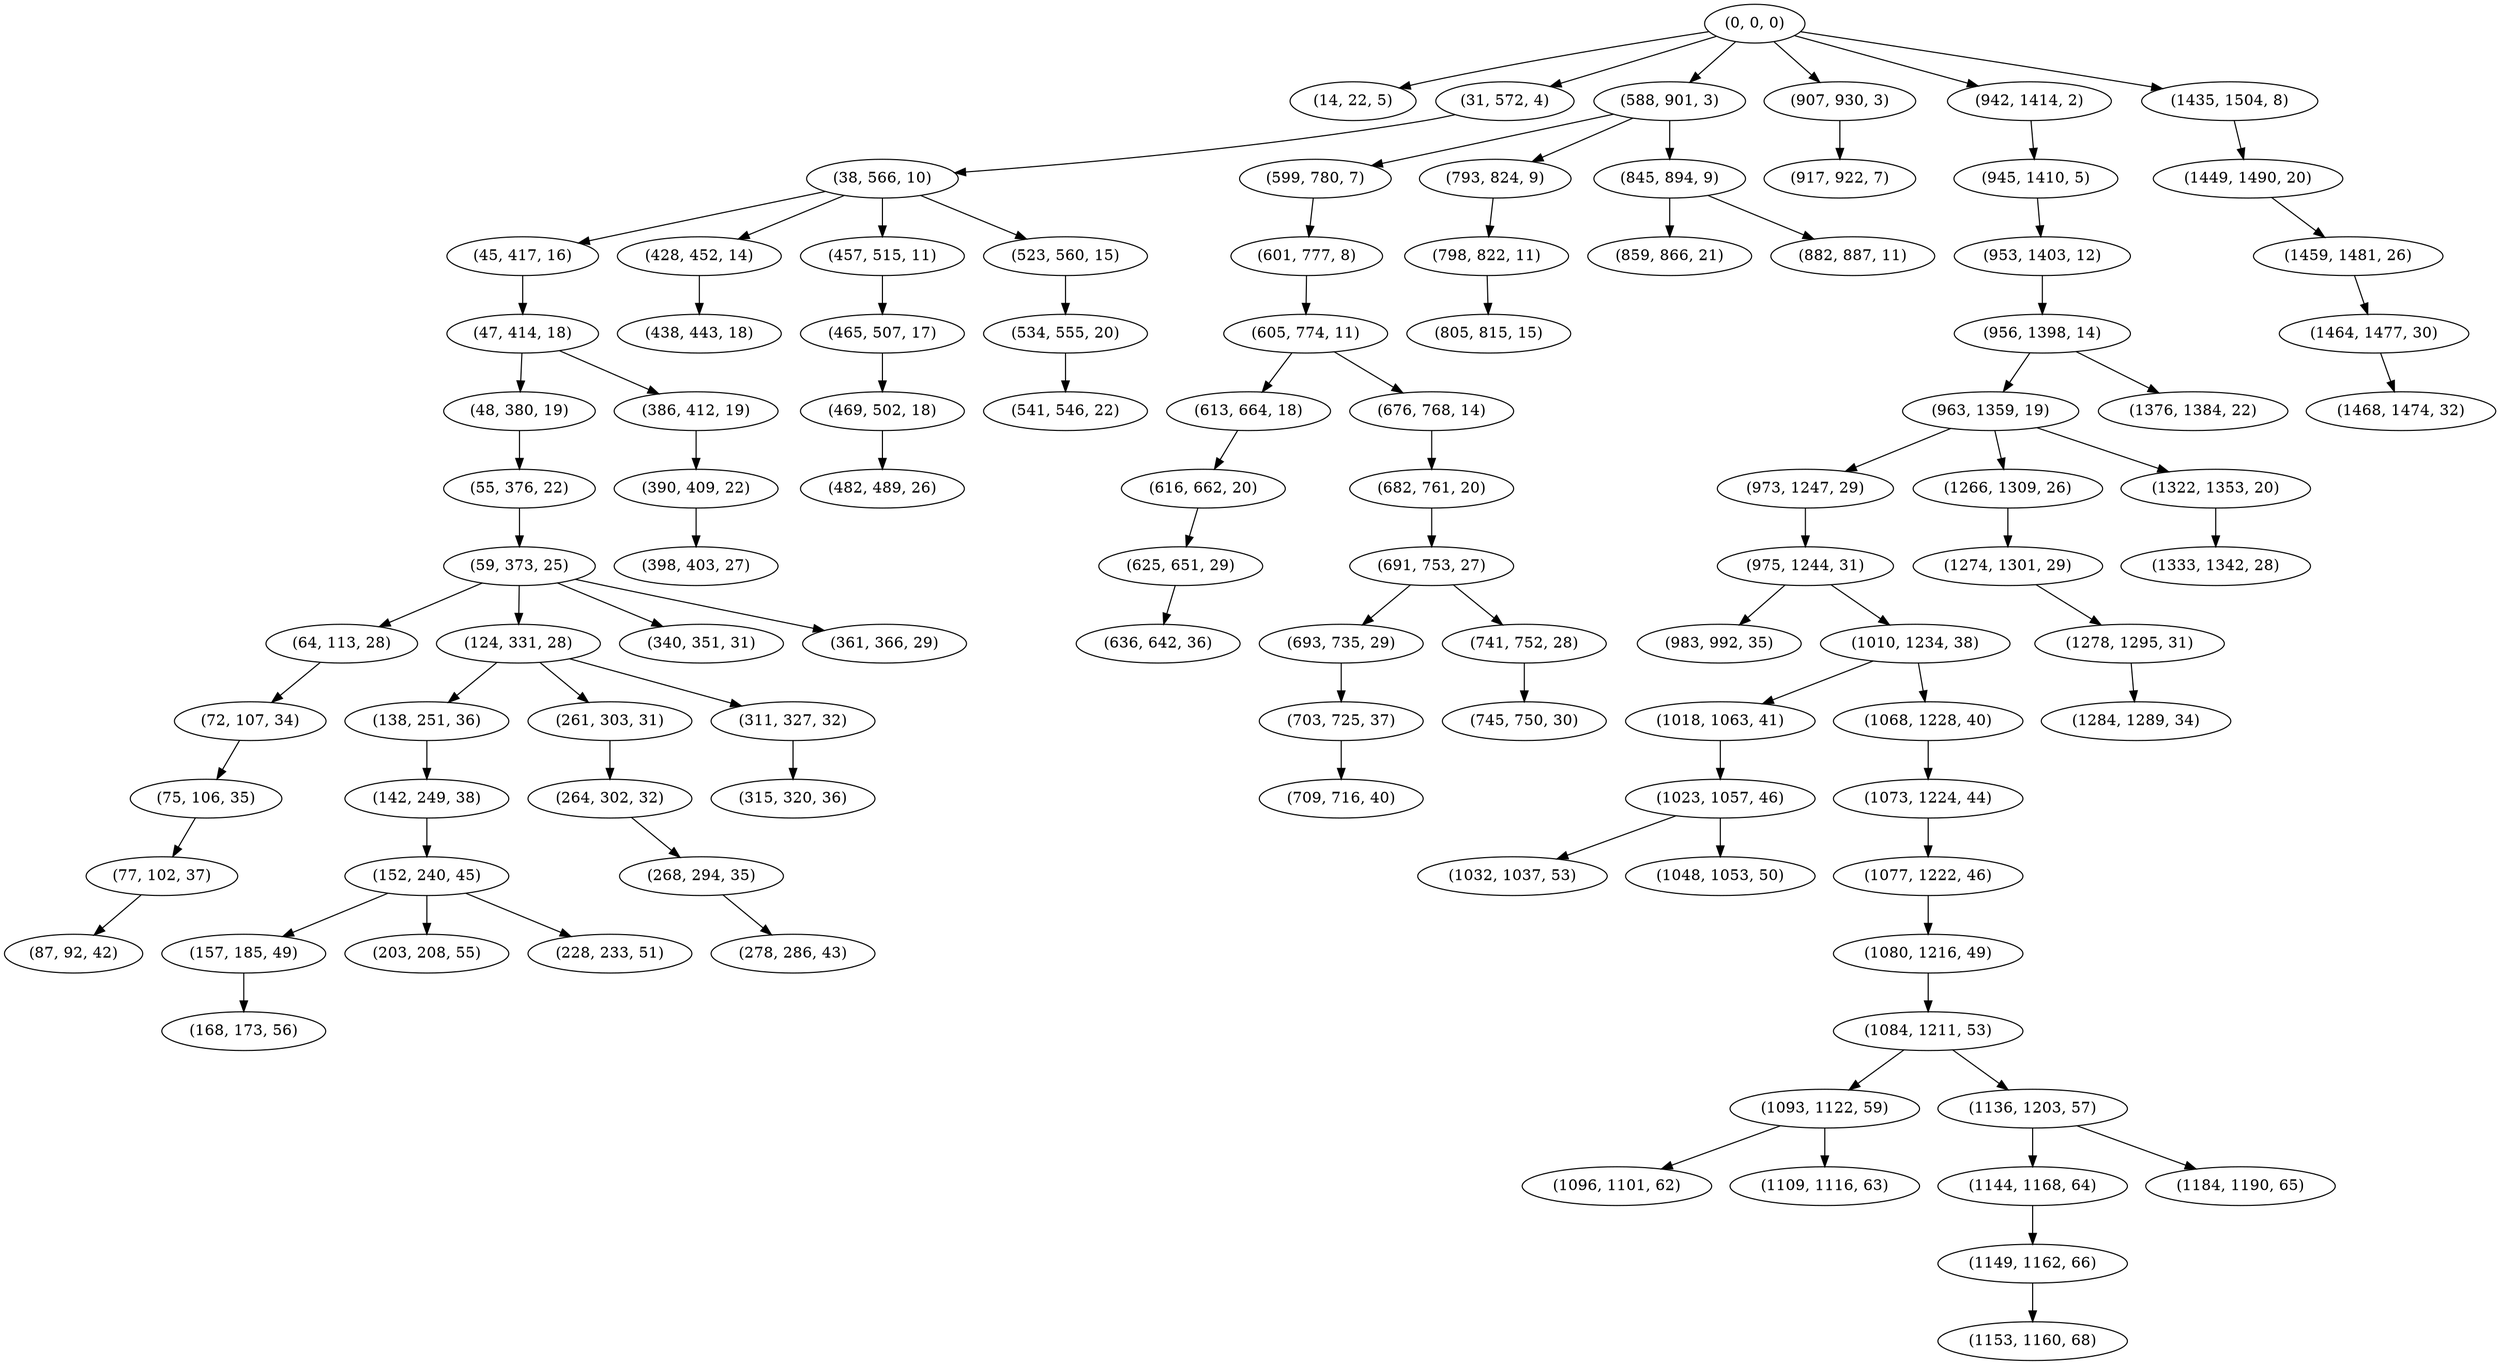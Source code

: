 digraph tree {
    "(0, 0, 0)";
    "(14, 22, 5)";
    "(31, 572, 4)";
    "(38, 566, 10)";
    "(45, 417, 16)";
    "(47, 414, 18)";
    "(48, 380, 19)";
    "(55, 376, 22)";
    "(59, 373, 25)";
    "(64, 113, 28)";
    "(72, 107, 34)";
    "(75, 106, 35)";
    "(77, 102, 37)";
    "(87, 92, 42)";
    "(124, 331, 28)";
    "(138, 251, 36)";
    "(142, 249, 38)";
    "(152, 240, 45)";
    "(157, 185, 49)";
    "(168, 173, 56)";
    "(203, 208, 55)";
    "(228, 233, 51)";
    "(261, 303, 31)";
    "(264, 302, 32)";
    "(268, 294, 35)";
    "(278, 286, 43)";
    "(311, 327, 32)";
    "(315, 320, 36)";
    "(340, 351, 31)";
    "(361, 366, 29)";
    "(386, 412, 19)";
    "(390, 409, 22)";
    "(398, 403, 27)";
    "(428, 452, 14)";
    "(438, 443, 18)";
    "(457, 515, 11)";
    "(465, 507, 17)";
    "(469, 502, 18)";
    "(482, 489, 26)";
    "(523, 560, 15)";
    "(534, 555, 20)";
    "(541, 546, 22)";
    "(588, 901, 3)";
    "(599, 780, 7)";
    "(601, 777, 8)";
    "(605, 774, 11)";
    "(613, 664, 18)";
    "(616, 662, 20)";
    "(625, 651, 29)";
    "(636, 642, 36)";
    "(676, 768, 14)";
    "(682, 761, 20)";
    "(691, 753, 27)";
    "(693, 735, 29)";
    "(703, 725, 37)";
    "(709, 716, 40)";
    "(741, 752, 28)";
    "(745, 750, 30)";
    "(793, 824, 9)";
    "(798, 822, 11)";
    "(805, 815, 15)";
    "(845, 894, 9)";
    "(859, 866, 21)";
    "(882, 887, 11)";
    "(907, 930, 3)";
    "(917, 922, 7)";
    "(942, 1414, 2)";
    "(945, 1410, 5)";
    "(953, 1403, 12)";
    "(956, 1398, 14)";
    "(963, 1359, 19)";
    "(973, 1247, 29)";
    "(975, 1244, 31)";
    "(983, 992, 35)";
    "(1010, 1234, 38)";
    "(1018, 1063, 41)";
    "(1023, 1057, 46)";
    "(1032, 1037, 53)";
    "(1048, 1053, 50)";
    "(1068, 1228, 40)";
    "(1073, 1224, 44)";
    "(1077, 1222, 46)";
    "(1080, 1216, 49)";
    "(1084, 1211, 53)";
    "(1093, 1122, 59)";
    "(1096, 1101, 62)";
    "(1109, 1116, 63)";
    "(1136, 1203, 57)";
    "(1144, 1168, 64)";
    "(1149, 1162, 66)";
    "(1153, 1160, 68)";
    "(1184, 1190, 65)";
    "(1266, 1309, 26)";
    "(1274, 1301, 29)";
    "(1278, 1295, 31)";
    "(1284, 1289, 34)";
    "(1322, 1353, 20)";
    "(1333, 1342, 28)";
    "(1376, 1384, 22)";
    "(1435, 1504, 8)";
    "(1449, 1490, 20)";
    "(1459, 1481, 26)";
    "(1464, 1477, 30)";
    "(1468, 1474, 32)";
    "(0, 0, 0)" -> "(14, 22, 5)";
    "(0, 0, 0)" -> "(31, 572, 4)";
    "(0, 0, 0)" -> "(588, 901, 3)";
    "(0, 0, 0)" -> "(907, 930, 3)";
    "(0, 0, 0)" -> "(942, 1414, 2)";
    "(0, 0, 0)" -> "(1435, 1504, 8)";
    "(31, 572, 4)" -> "(38, 566, 10)";
    "(38, 566, 10)" -> "(45, 417, 16)";
    "(38, 566, 10)" -> "(428, 452, 14)";
    "(38, 566, 10)" -> "(457, 515, 11)";
    "(38, 566, 10)" -> "(523, 560, 15)";
    "(45, 417, 16)" -> "(47, 414, 18)";
    "(47, 414, 18)" -> "(48, 380, 19)";
    "(47, 414, 18)" -> "(386, 412, 19)";
    "(48, 380, 19)" -> "(55, 376, 22)";
    "(55, 376, 22)" -> "(59, 373, 25)";
    "(59, 373, 25)" -> "(64, 113, 28)";
    "(59, 373, 25)" -> "(124, 331, 28)";
    "(59, 373, 25)" -> "(340, 351, 31)";
    "(59, 373, 25)" -> "(361, 366, 29)";
    "(64, 113, 28)" -> "(72, 107, 34)";
    "(72, 107, 34)" -> "(75, 106, 35)";
    "(75, 106, 35)" -> "(77, 102, 37)";
    "(77, 102, 37)" -> "(87, 92, 42)";
    "(124, 331, 28)" -> "(138, 251, 36)";
    "(124, 331, 28)" -> "(261, 303, 31)";
    "(124, 331, 28)" -> "(311, 327, 32)";
    "(138, 251, 36)" -> "(142, 249, 38)";
    "(142, 249, 38)" -> "(152, 240, 45)";
    "(152, 240, 45)" -> "(157, 185, 49)";
    "(152, 240, 45)" -> "(203, 208, 55)";
    "(152, 240, 45)" -> "(228, 233, 51)";
    "(157, 185, 49)" -> "(168, 173, 56)";
    "(261, 303, 31)" -> "(264, 302, 32)";
    "(264, 302, 32)" -> "(268, 294, 35)";
    "(268, 294, 35)" -> "(278, 286, 43)";
    "(311, 327, 32)" -> "(315, 320, 36)";
    "(386, 412, 19)" -> "(390, 409, 22)";
    "(390, 409, 22)" -> "(398, 403, 27)";
    "(428, 452, 14)" -> "(438, 443, 18)";
    "(457, 515, 11)" -> "(465, 507, 17)";
    "(465, 507, 17)" -> "(469, 502, 18)";
    "(469, 502, 18)" -> "(482, 489, 26)";
    "(523, 560, 15)" -> "(534, 555, 20)";
    "(534, 555, 20)" -> "(541, 546, 22)";
    "(588, 901, 3)" -> "(599, 780, 7)";
    "(588, 901, 3)" -> "(793, 824, 9)";
    "(588, 901, 3)" -> "(845, 894, 9)";
    "(599, 780, 7)" -> "(601, 777, 8)";
    "(601, 777, 8)" -> "(605, 774, 11)";
    "(605, 774, 11)" -> "(613, 664, 18)";
    "(605, 774, 11)" -> "(676, 768, 14)";
    "(613, 664, 18)" -> "(616, 662, 20)";
    "(616, 662, 20)" -> "(625, 651, 29)";
    "(625, 651, 29)" -> "(636, 642, 36)";
    "(676, 768, 14)" -> "(682, 761, 20)";
    "(682, 761, 20)" -> "(691, 753, 27)";
    "(691, 753, 27)" -> "(693, 735, 29)";
    "(691, 753, 27)" -> "(741, 752, 28)";
    "(693, 735, 29)" -> "(703, 725, 37)";
    "(703, 725, 37)" -> "(709, 716, 40)";
    "(741, 752, 28)" -> "(745, 750, 30)";
    "(793, 824, 9)" -> "(798, 822, 11)";
    "(798, 822, 11)" -> "(805, 815, 15)";
    "(845, 894, 9)" -> "(859, 866, 21)";
    "(845, 894, 9)" -> "(882, 887, 11)";
    "(907, 930, 3)" -> "(917, 922, 7)";
    "(942, 1414, 2)" -> "(945, 1410, 5)";
    "(945, 1410, 5)" -> "(953, 1403, 12)";
    "(953, 1403, 12)" -> "(956, 1398, 14)";
    "(956, 1398, 14)" -> "(963, 1359, 19)";
    "(956, 1398, 14)" -> "(1376, 1384, 22)";
    "(963, 1359, 19)" -> "(973, 1247, 29)";
    "(963, 1359, 19)" -> "(1266, 1309, 26)";
    "(963, 1359, 19)" -> "(1322, 1353, 20)";
    "(973, 1247, 29)" -> "(975, 1244, 31)";
    "(975, 1244, 31)" -> "(983, 992, 35)";
    "(975, 1244, 31)" -> "(1010, 1234, 38)";
    "(1010, 1234, 38)" -> "(1018, 1063, 41)";
    "(1010, 1234, 38)" -> "(1068, 1228, 40)";
    "(1018, 1063, 41)" -> "(1023, 1057, 46)";
    "(1023, 1057, 46)" -> "(1032, 1037, 53)";
    "(1023, 1057, 46)" -> "(1048, 1053, 50)";
    "(1068, 1228, 40)" -> "(1073, 1224, 44)";
    "(1073, 1224, 44)" -> "(1077, 1222, 46)";
    "(1077, 1222, 46)" -> "(1080, 1216, 49)";
    "(1080, 1216, 49)" -> "(1084, 1211, 53)";
    "(1084, 1211, 53)" -> "(1093, 1122, 59)";
    "(1084, 1211, 53)" -> "(1136, 1203, 57)";
    "(1093, 1122, 59)" -> "(1096, 1101, 62)";
    "(1093, 1122, 59)" -> "(1109, 1116, 63)";
    "(1136, 1203, 57)" -> "(1144, 1168, 64)";
    "(1136, 1203, 57)" -> "(1184, 1190, 65)";
    "(1144, 1168, 64)" -> "(1149, 1162, 66)";
    "(1149, 1162, 66)" -> "(1153, 1160, 68)";
    "(1266, 1309, 26)" -> "(1274, 1301, 29)";
    "(1274, 1301, 29)" -> "(1278, 1295, 31)";
    "(1278, 1295, 31)" -> "(1284, 1289, 34)";
    "(1322, 1353, 20)" -> "(1333, 1342, 28)";
    "(1435, 1504, 8)" -> "(1449, 1490, 20)";
    "(1449, 1490, 20)" -> "(1459, 1481, 26)";
    "(1459, 1481, 26)" -> "(1464, 1477, 30)";
    "(1464, 1477, 30)" -> "(1468, 1474, 32)";
}
